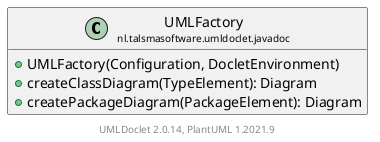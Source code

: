 @startuml
    set namespaceSeparator none
    hide empty fields
    hide empty methods

    class "<size:14>UMLFactory\n<size:10>nl.talsmasoftware.umldoclet.javadoc" as nl.talsmasoftware.umldoclet.javadoc.UMLFactory [[UMLFactory.html]] {
        +UMLFactory(Configuration, DocletEnvironment)
        +createClassDiagram(TypeElement): Diagram
        +createPackageDiagram(PackageElement): Diagram
    }

    center footer UMLDoclet 2.0.14, PlantUML 1.2021.9
@enduml
